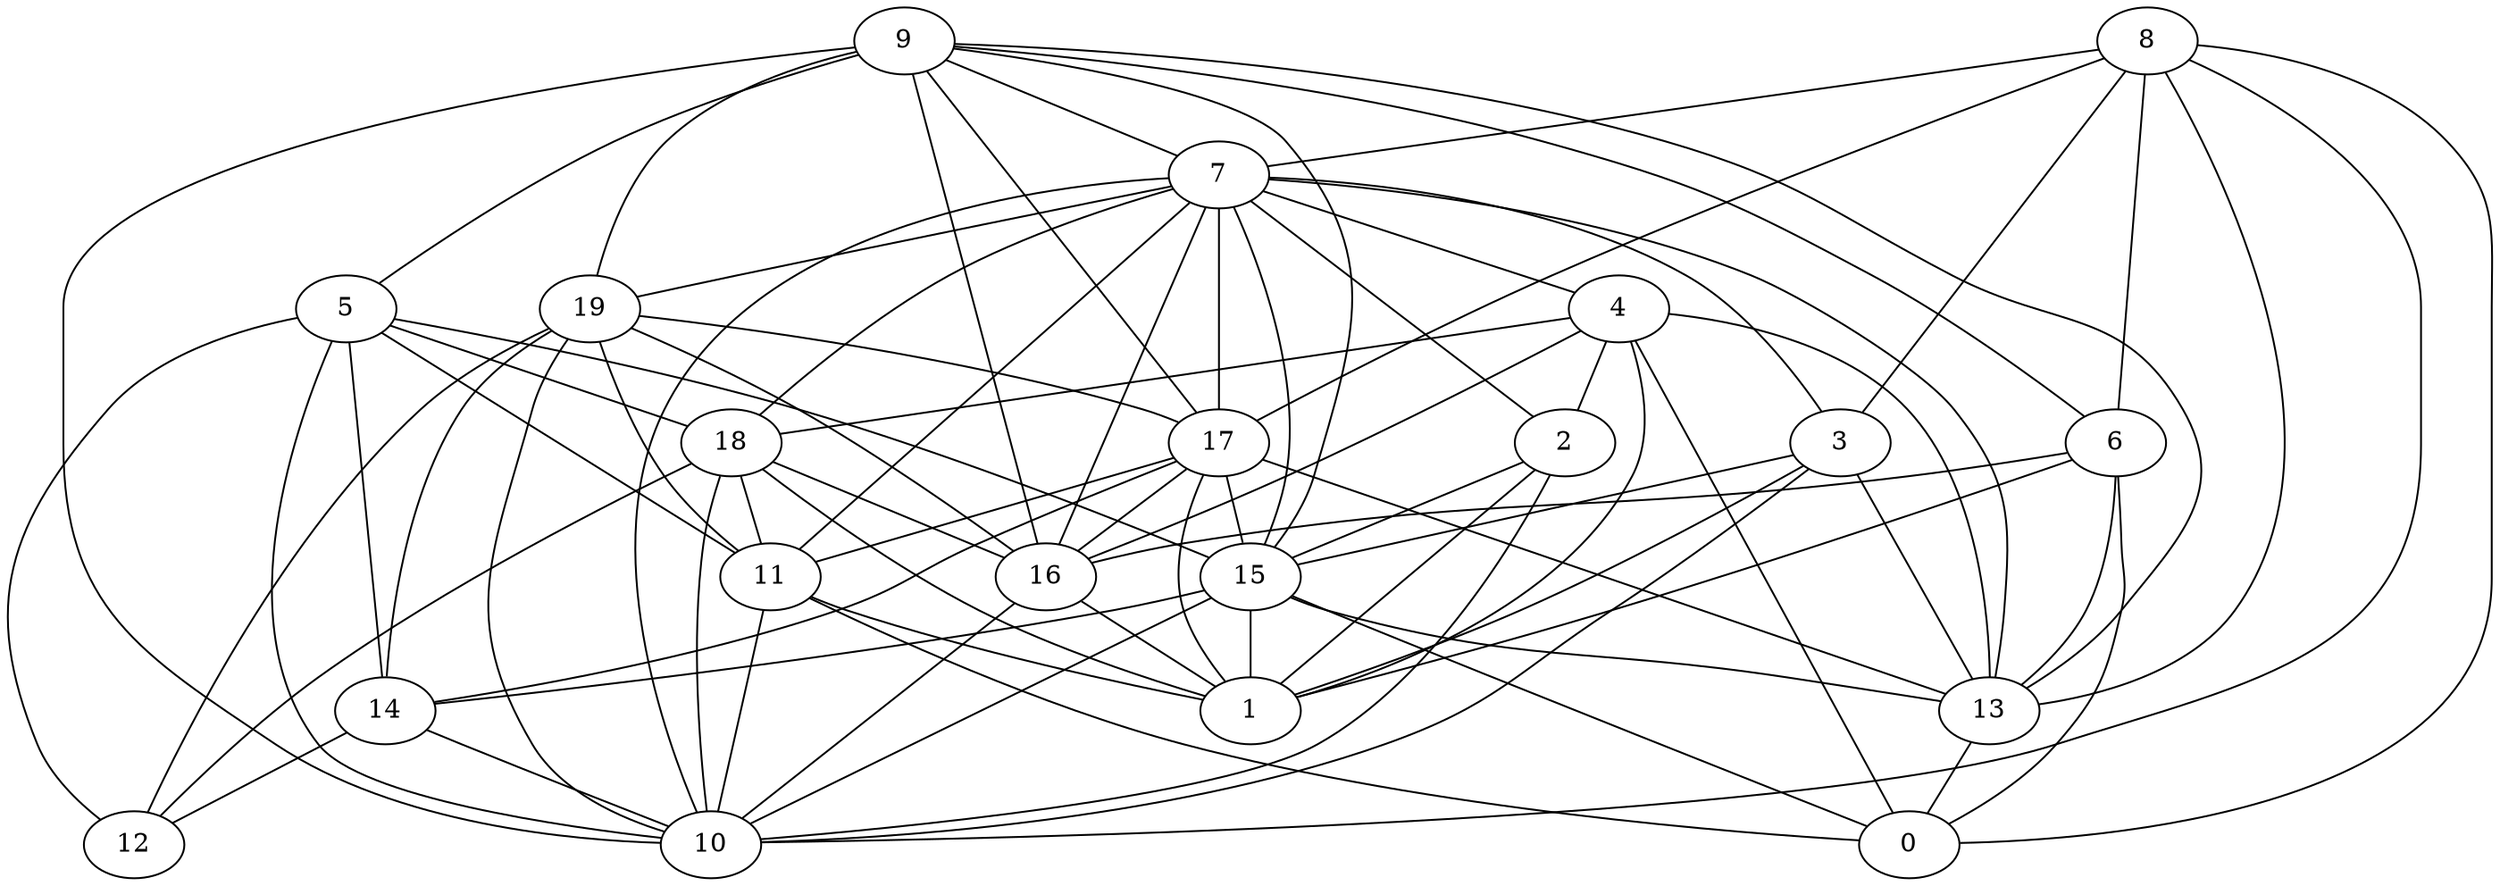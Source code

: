 digraph GG_graph {

subgraph G_graph {
edge [color = black]
"2" -> "1" [dir = none]
"2" -> "15" [dir = none]
"13" -> "0" [dir = none]
"15" -> "10" [dir = none]
"15" -> "14" [dir = none]
"3" -> "15" [dir = none]
"16" -> "1" [dir = none]
"8" -> "7" [dir = none]
"14" -> "12" [dir = none]
"6" -> "1" [dir = none]
"9" -> "5" [dir = none]
"9" -> "13" [dir = none]
"9" -> "15" [dir = none]
"7" -> "11" [dir = none]
"7" -> "19" [dir = none]
"7" -> "2" [dir = none]
"17" -> "15" [dir = none]
"4" -> "18" [dir = none]
"4" -> "2" [dir = none]
"9" -> "7" [dir = none]
"2" -> "10" [dir = none]
"15" -> "0" [dir = none]
"3" -> "1" [dir = none]
"3" -> "10" [dir = none]
"9" -> "16" [dir = none]
"6" -> "16" [dir = none]
"19" -> "16" [dir = none]
"9" -> "17" [dir = none]
"7" -> "16" [dir = none]
"3" -> "13" [dir = none]
"8" -> "10" [dir = none]
"7" -> "17" [dir = none]
"7" -> "13" [dir = none]
"5" -> "18" [dir = none]
"9" -> "19" [dir = none]
"9" -> "10" [dir = none]
"5" -> "11" [dir = none]
"4" -> "13" [dir = none]
"8" -> "3" [dir = none]
"8" -> "6" [dir = none]
"4" -> "1" [dir = none]
"19" -> "12" [dir = none]
"17" -> "11" [dir = none]
"5" -> "10" [dir = none]
"18" -> "10" [dir = none]
"19" -> "17" [dir = none]
"18" -> "11" [dir = none]
"7" -> "3" [dir = none]
"9" -> "6" [dir = none]
"17" -> "14" [dir = none]
"6" -> "13" [dir = none]
"16" -> "10" [dir = none]
"17" -> "1" [dir = none]
"18" -> "12" [dir = none]
"19" -> "14" [dir = none]
"19" -> "10" [dir = none]
"7" -> "10" [dir = none]
"15" -> "1" [dir = none]
"17" -> "13" [dir = none]
"6" -> "0" [dir = none]
"15" -> "13" [dir = none]
"7" -> "18" [dir = none]
"19" -> "11" [dir = none]
"11" -> "10" [dir = none]
"8" -> "0" [dir = none]
"5" -> "12" [dir = none]
"14" -> "10" [dir = none]
"5" -> "14" [dir = none]
"18" -> "16" [dir = none]
"11" -> "1" [dir = none]
"5" -> "15" [dir = none]
"11" -> "0" [dir = none]
"7" -> "15" [dir = none]
"8" -> "13" [dir = none]
"4" -> "16" [dir = none]
"18" -> "1" [dir = none]
"17" -> "16" [dir = none]
"8" -> "17" [dir = none]
"7" -> "4" [dir = none]
"4" -> "0" [dir = none]
}

}

